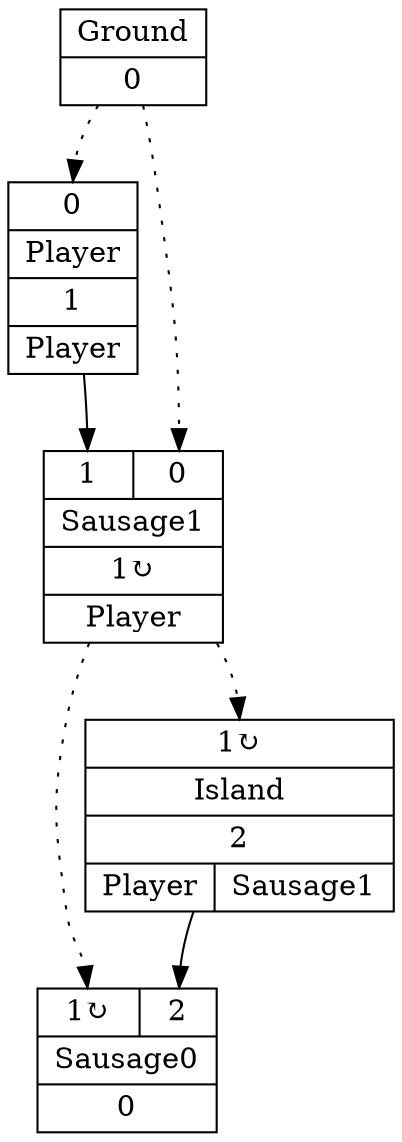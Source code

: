 digraph G {
node [shape=record];
Player[ label ="{{<GroundP>0}|{Player}|<PlayerOUT>1|{Player}}"];
Ground[ label ="{{Ground}|<GroundOUT>0}"];
Sausage1[ label ="{{<Player>1|<GroundP>0}|{Sausage1}|<Sausage1OUT>1&#8635;|{Player}}"];
Sausage0[ label ="{{<Sausage1P>1&#8635;|<Island>2}|{Sausage0}|<Sausage0OUT>0}"];
Island[ label ="{{<Sausage1P>1&#8635;}|{Island}|<IslandOUT>2|{Player|Sausage1}}"];
	"Ground" -> "Player":GroundP [style=dotted];
	"Player" -> "Sausage1":Player;
	"Ground" -> "Sausage1":GroundP [style=dotted];
	"Sausage1" -> "Sausage0":Sausage1P [style=dotted];
	"Sausage1" -> "Island":Sausage1P [style=dotted];
	"Island" -> "Sausage0":Island;
}